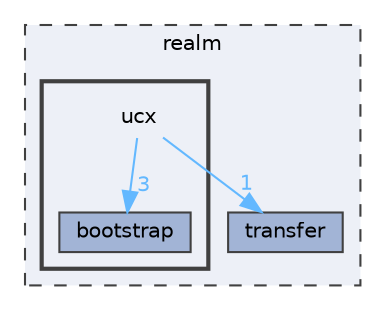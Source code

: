 digraph "/home/runner/work/realm/realm/realm-src/realm/ucx"
{
 // LATEX_PDF_SIZE
  bgcolor="transparent";
  edge [fontname=Helvetica,fontsize=10,labelfontname=Helvetica,labelfontsize=10];
  node [fontname=Helvetica,fontsize=10,shape=box,height=0.2,width=0.4];
  compound=true
  subgraph clusterdir_76d0aa56d6d0fcf837f4708a961e515b {
    graph [ bgcolor="#edf0f7", pencolor="grey25", label="realm", fontname=Helvetica,fontsize=10 style="filled,dashed", URL="dir_76d0aa56d6d0fcf837f4708a961e515b.html",tooltip=""]
  dir_8b58bba67313ea28a80daa0648a15c11 [label="transfer", fillcolor="#a2b4d6", color="grey25", style="filled", URL="dir_8b58bba67313ea28a80daa0648a15c11.html",tooltip=""];
  subgraph clusterdir_21d20d85319a3587f447ec4f59a7d803 {
    graph [ bgcolor="#edf0f7", pencolor="grey25", label="", fontname=Helvetica,fontsize=10 style="filled,bold", URL="dir_21d20d85319a3587f447ec4f59a7d803.html",tooltip=""]
    dir_21d20d85319a3587f447ec4f59a7d803 [shape=plaintext, label="ucx"];
  dir_57fc076dfb1205ee2b6e99bbe813bf20 [label="bootstrap", fillcolor="#a2b4d6", color="grey25", style="filled", URL="dir_57fc076dfb1205ee2b6e99bbe813bf20.html",tooltip=""];
  }
  }
  dir_21d20d85319a3587f447ec4f59a7d803->dir_57fc076dfb1205ee2b6e99bbe813bf20 [headlabel="3", labeldistance=1.5 headhref="dir_000017_000000.html" href="dir_000017_000000.html" color="steelblue1" fontcolor="steelblue1"];
  dir_21d20d85319a3587f447ec4f59a7d803->dir_8b58bba67313ea28a80daa0648a15c11 [headlabel="1", labeldistance=1.5 headhref="dir_000017_000016.html" href="dir_000017_000016.html" color="steelblue1" fontcolor="steelblue1"];
}

